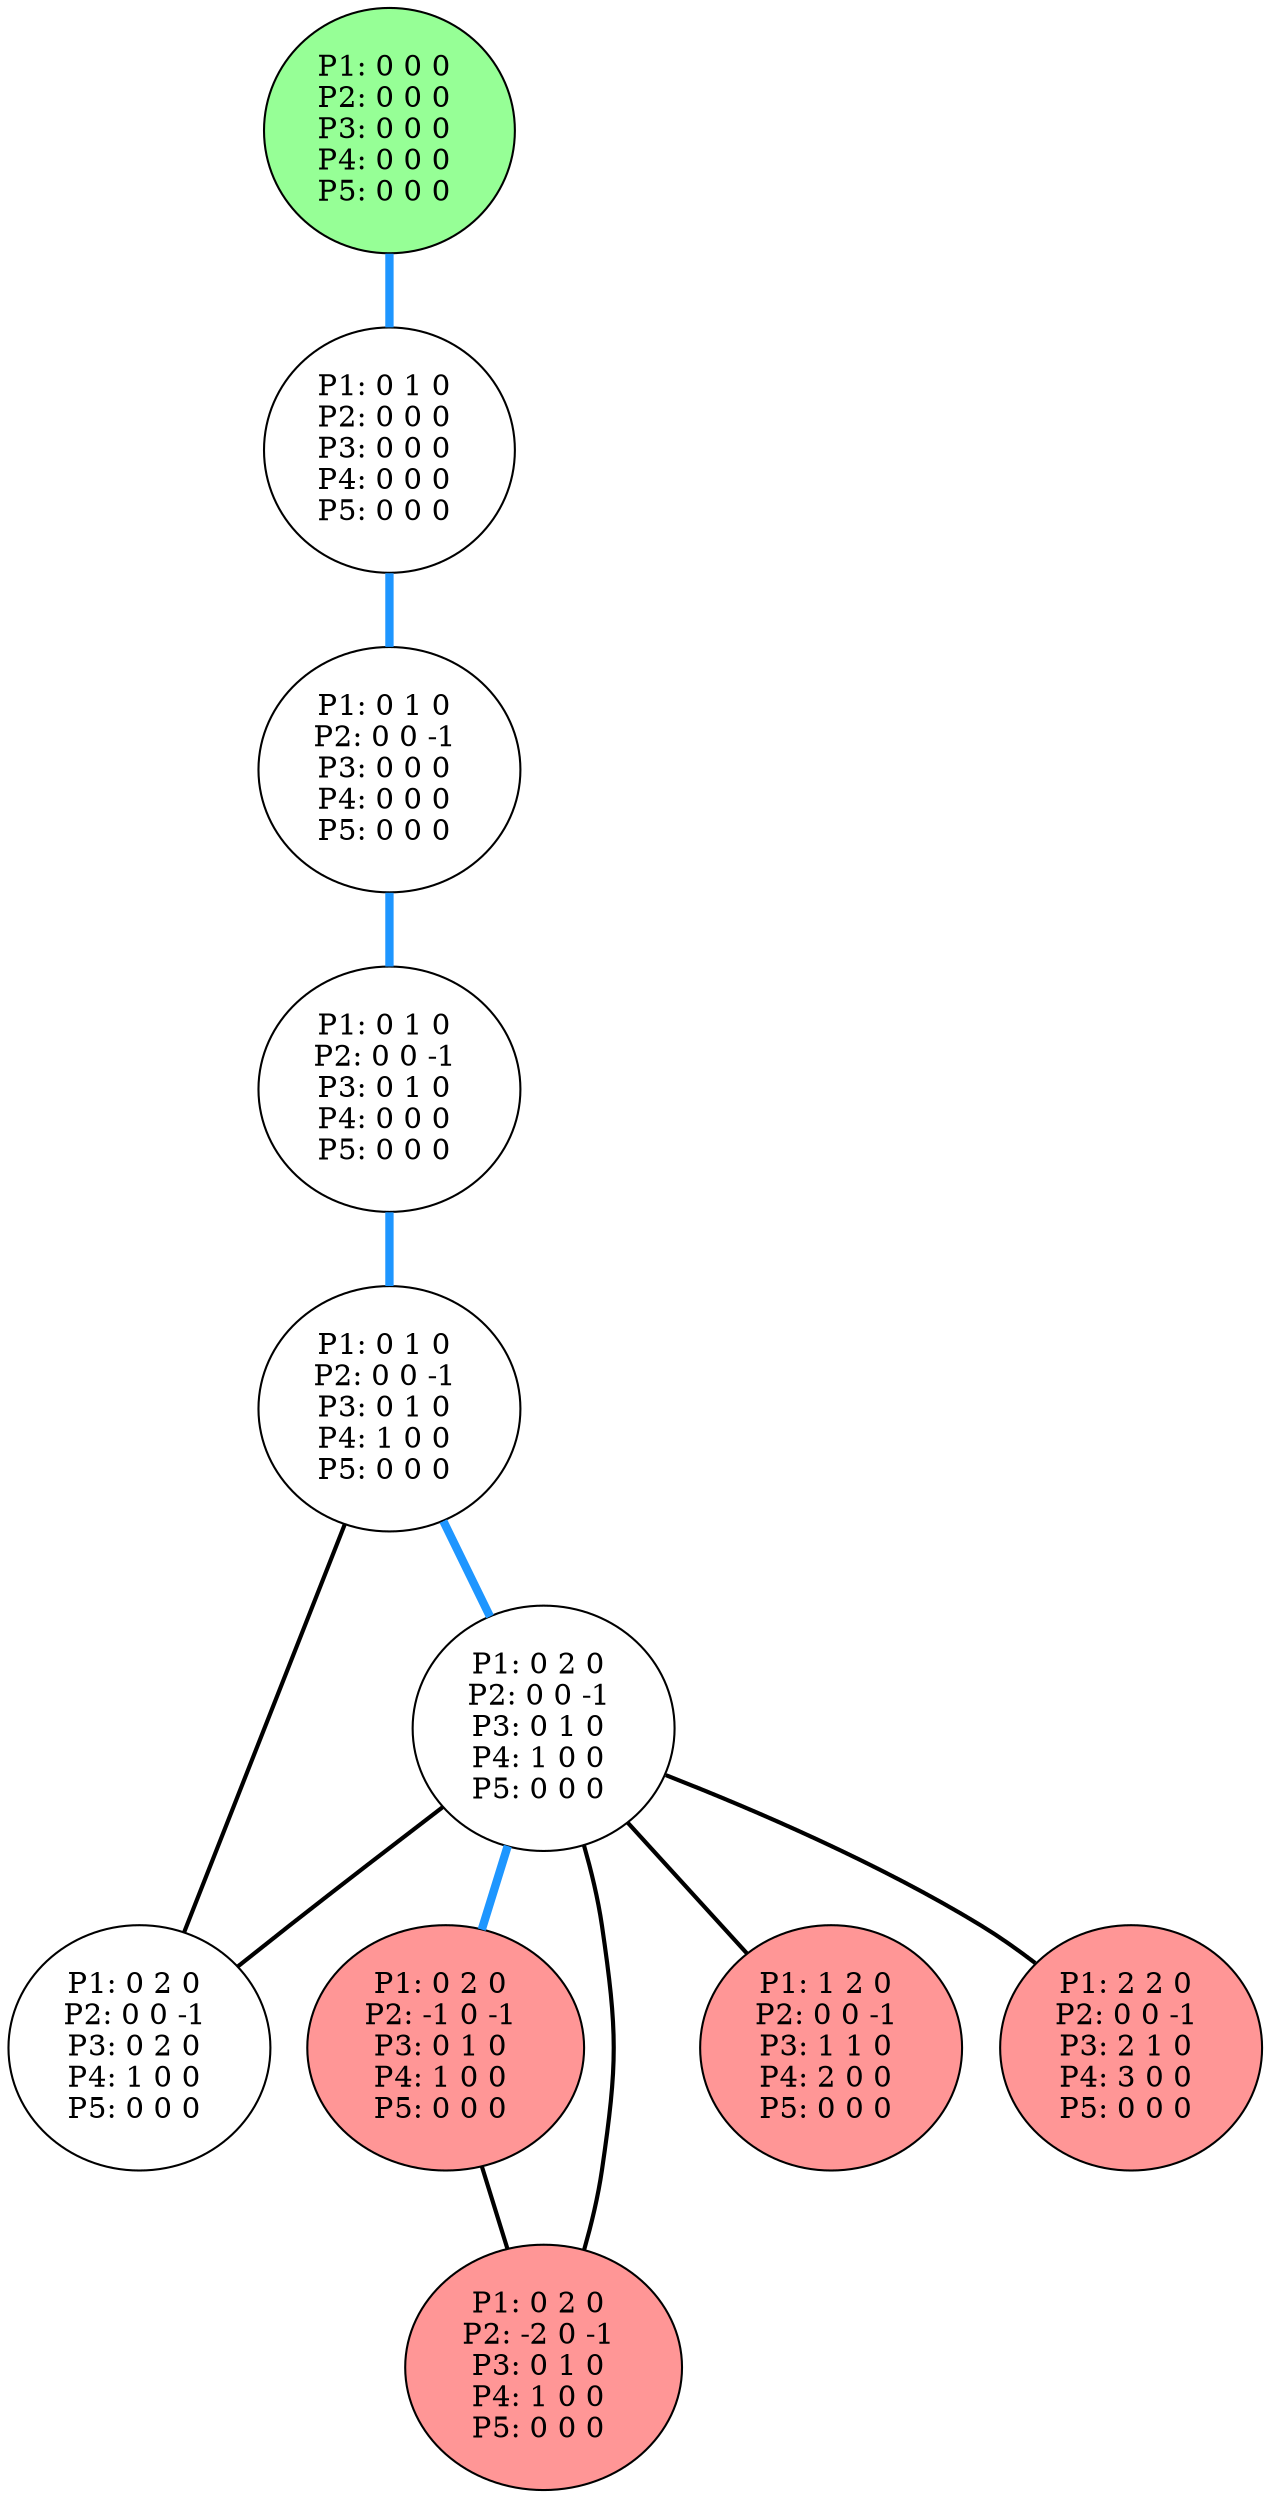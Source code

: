 graph G {
color = "black"
0 [label = "P1: 0 0 0 
P2: 0 0 0 
P3: 0 0 0 
P4: 0 0 0 
P5: 0 0 0 
",  style="filled", fillcolor = "#96FF96"];
1 [label = "P1: 0 1 0 
P2: 0 0 0 
P3: 0 0 0 
P4: 0 0 0 
P5: 0 0 0 
"];
2 [label = "P1: 0 1 0 
P2: 0 0 -1 
P3: 0 0 0 
P4: 0 0 0 
P5: 0 0 0 
"];
3 [label = "P1: 0 1 0 
P2: 0 0 -1 
P3: 0 1 0 
P4: 0 0 0 
P5: 0 0 0 
"];
4 [label = "P1: 0 1 0 
P2: 0 0 -1 
P3: 0 1 0 
P4: 1 0 0 
P5: 0 0 0 
"];
5 [label = "P1: 0 2 0 
P2: 0 0 -1 
P3: 0 1 0 
P4: 1 0 0 
P5: 0 0 0 
"];
6 [label = "P1: 0 2 0 
P2: 0 0 -1 
P3: 0 2 0 
P4: 1 0 0 
P5: 0 0 0 
"];
7 [label = "P1: 0 2 0 
P2: -1 0 -1 
P3: 0 1 0 
P4: 1 0 0 
P5: 0 0 0 
",  style="filled", fillcolor = "#FF9696"];
8 [label = "P1: 0 2 0 
P2: -2 0 -1 
P3: 0 1 0 
P4: 1 0 0 
P5: 0 0 0 
",  style="filled", fillcolor = "#FF9696"];
9 [label = "P1: 1 2 0 
P2: 0 0 -1 
P3: 1 1 0 
P4: 2 0 0 
P5: 0 0 0 
",  style="filled", fillcolor = "#FF9696"];
10 [label = "P1: 2 2 0 
P2: 0 0 -1 
P3: 2 1 0 
P4: 3 0 0 
P5: 0 0 0 
",  style="filled", fillcolor = "#FF9696"];
edge [style=bold];
0 -- 1 [color="#1E96FF", penwidth=4.0];

1 -- 2 [color="#1E96FF", penwidth=4.0];

2 -- 3 [color="#1E96FF", penwidth=4.0];

3 -- 4 [color="#1E96FF", penwidth=4.0];

4 -- 5 [color="#1E96FF", penwidth=4.0];
4 -- 6 [color=black];

5 -- 7 [color="#1E96FF", penwidth=4.0];
5 -- 8 [color=black];
5 -- 6 [color=black];
5 -- 9 [color=black];
5 -- 10 [color=black];


7 -- 8 [color=black];




}
